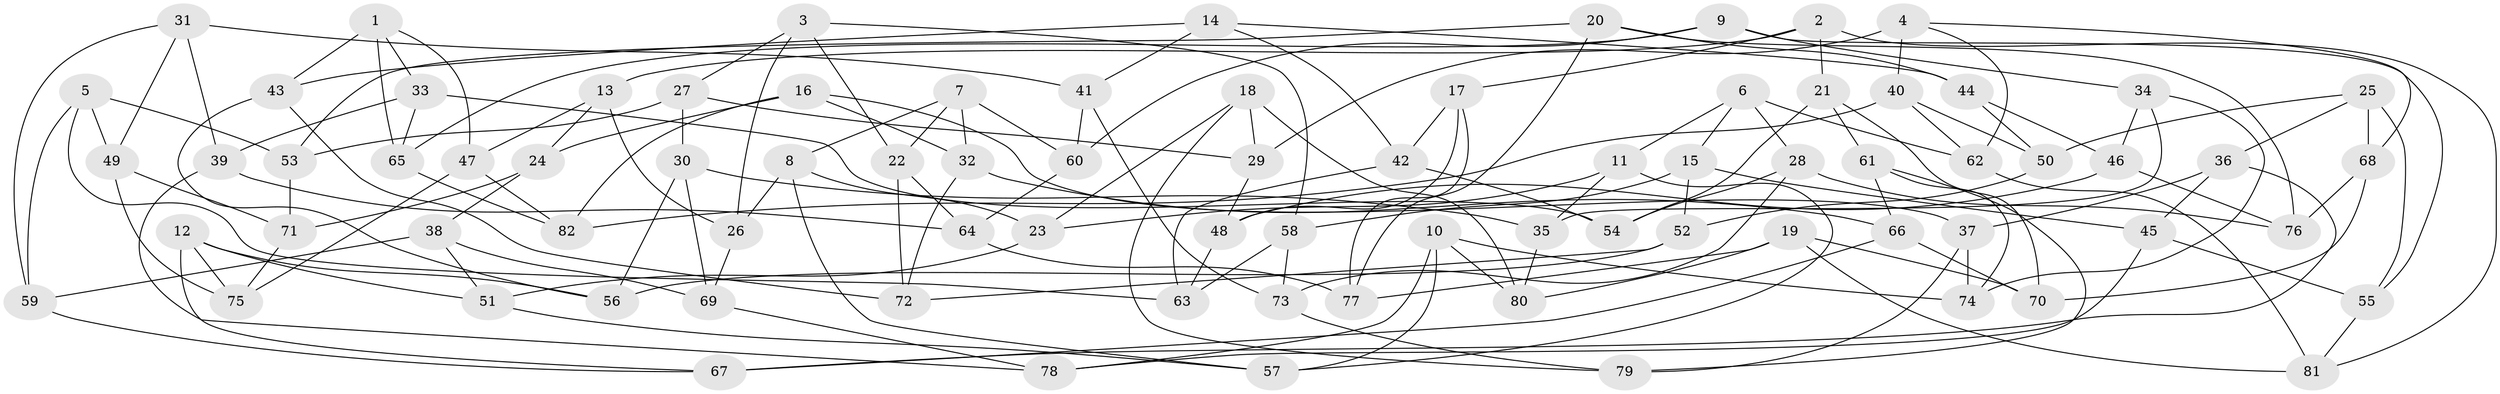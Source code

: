 // coarse degree distribution, {5: 0.1836734693877551, 6: 0.4897959183673469, 4: 0.30612244897959184, 3: 0.02040816326530612}
// Generated by graph-tools (version 1.1) at 2025/24/03/03/25 07:24:29]
// undirected, 82 vertices, 164 edges
graph export_dot {
graph [start="1"]
  node [color=gray90,style=filled];
  1;
  2;
  3;
  4;
  5;
  6;
  7;
  8;
  9;
  10;
  11;
  12;
  13;
  14;
  15;
  16;
  17;
  18;
  19;
  20;
  21;
  22;
  23;
  24;
  25;
  26;
  27;
  28;
  29;
  30;
  31;
  32;
  33;
  34;
  35;
  36;
  37;
  38;
  39;
  40;
  41;
  42;
  43;
  44;
  45;
  46;
  47;
  48;
  49;
  50;
  51;
  52;
  53;
  54;
  55;
  56;
  57;
  58;
  59;
  60;
  61;
  62;
  63;
  64;
  65;
  66;
  67;
  68;
  69;
  70;
  71;
  72;
  73;
  74;
  75;
  76;
  77;
  78;
  79;
  80;
  81;
  82;
  1 -- 33;
  1 -- 65;
  1 -- 47;
  1 -- 43;
  2 -- 21;
  2 -- 81;
  2 -- 13;
  2 -- 17;
  3 -- 26;
  3 -- 22;
  3 -- 58;
  3 -- 27;
  4 -- 40;
  4 -- 68;
  4 -- 62;
  4 -- 29;
  5 -- 59;
  5 -- 63;
  5 -- 49;
  5 -- 53;
  6 -- 15;
  6 -- 62;
  6 -- 11;
  6 -- 28;
  7 -- 8;
  7 -- 32;
  7 -- 60;
  7 -- 22;
  8 -- 26;
  8 -- 57;
  8 -- 23;
  9 -- 65;
  9 -- 60;
  9 -- 34;
  9 -- 55;
  10 -- 74;
  10 -- 57;
  10 -- 78;
  10 -- 80;
  11 -- 23;
  11 -- 57;
  11 -- 35;
  12 -- 67;
  12 -- 56;
  12 -- 75;
  12 -- 51;
  13 -- 47;
  13 -- 26;
  13 -- 24;
  14 -- 42;
  14 -- 43;
  14 -- 41;
  14 -- 44;
  15 -- 45;
  15 -- 52;
  15 -- 58;
  16 -- 82;
  16 -- 32;
  16 -- 24;
  16 -- 37;
  17 -- 42;
  17 -- 48;
  17 -- 77;
  18 -- 80;
  18 -- 23;
  18 -- 29;
  18 -- 79;
  19 -- 70;
  19 -- 81;
  19 -- 80;
  19 -- 77;
  20 -- 76;
  20 -- 53;
  20 -- 44;
  20 -- 77;
  21 -- 70;
  21 -- 54;
  21 -- 61;
  22 -- 64;
  22 -- 72;
  23 -- 51;
  24 -- 38;
  24 -- 71;
  25 -- 55;
  25 -- 50;
  25 -- 36;
  25 -- 68;
  26 -- 69;
  27 -- 53;
  27 -- 29;
  27 -- 30;
  28 -- 73;
  28 -- 54;
  28 -- 76;
  29 -- 48;
  30 -- 35;
  30 -- 56;
  30 -- 69;
  31 -- 59;
  31 -- 49;
  31 -- 39;
  31 -- 41;
  32 -- 72;
  32 -- 66;
  33 -- 65;
  33 -- 39;
  33 -- 54;
  34 -- 74;
  34 -- 46;
  34 -- 35;
  35 -- 80;
  36 -- 67;
  36 -- 45;
  36 -- 37;
  37 -- 79;
  37 -- 74;
  38 -- 59;
  38 -- 51;
  38 -- 69;
  39 -- 64;
  39 -- 78;
  40 -- 82;
  40 -- 62;
  40 -- 50;
  41 -- 73;
  41 -- 60;
  42 -- 63;
  42 -- 54;
  43 -- 72;
  43 -- 56;
  44 -- 50;
  44 -- 46;
  45 -- 78;
  45 -- 55;
  46 -- 76;
  46 -- 48;
  47 -- 75;
  47 -- 82;
  48 -- 63;
  49 -- 75;
  49 -- 71;
  50 -- 52;
  51 -- 57;
  52 -- 56;
  52 -- 72;
  53 -- 71;
  55 -- 81;
  58 -- 73;
  58 -- 63;
  59 -- 67;
  60 -- 64;
  61 -- 74;
  61 -- 79;
  61 -- 66;
  62 -- 81;
  64 -- 77;
  65 -- 82;
  66 -- 70;
  66 -- 67;
  68 -- 76;
  68 -- 70;
  69 -- 78;
  71 -- 75;
  73 -- 79;
}
